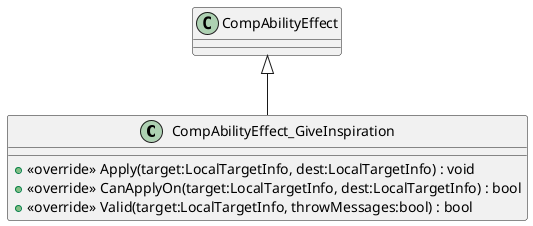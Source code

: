 @startuml
class CompAbilityEffect_GiveInspiration {
    + <<override>> Apply(target:LocalTargetInfo, dest:LocalTargetInfo) : void
    + <<override>> CanApplyOn(target:LocalTargetInfo, dest:LocalTargetInfo) : bool
    + <<override>> Valid(target:LocalTargetInfo, throwMessages:bool) : bool
}
CompAbilityEffect <|-- CompAbilityEffect_GiveInspiration
@enduml
